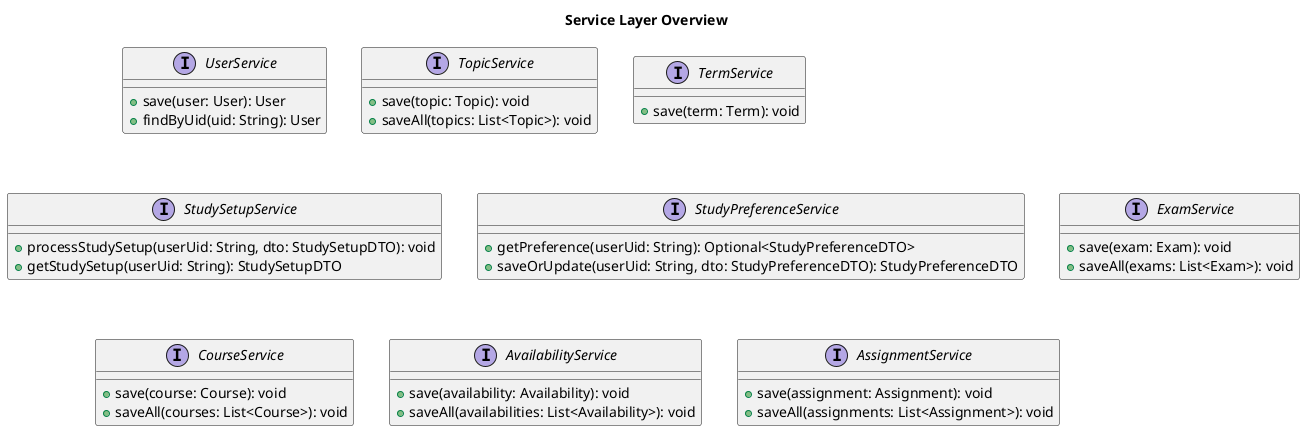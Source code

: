 @startuml
title Service Layer Overview

    interface UserService {
        + save(user: User): User
        + findByUid(uid: String): User
    }

    interface TopicService {
        + save(topic: Topic): void
        + saveAll(topics: List<Topic>): void
    }

    interface TermService {
        + save(term: Term): void
    }

    interface StudySetupService {
        + processStudySetup(userUid: String, dto: StudySetupDTO): void
        + getStudySetup(userUid: String): StudySetupDTO
    }

    interface StudyPreferenceService {
        + getPreference(userUid: String): Optional<StudyPreferenceDTO>
        + saveOrUpdate(userUid: String, dto: StudyPreferenceDTO): StudyPreferenceDTO
    }

    interface ExamService {
        + save(exam: Exam): void
        + saveAll(exams: List<Exam>): void
    }

    interface CourseService {
        + save(course: Course): void
        + saveAll(courses: List<Course>): void
    }

    interface AvailabilityService {
        + save(availability: Availability): void
        + saveAll(availabilities: List<Availability>): void
    }

    interface AssignmentService {
        + save(assignment: Assignment): void
        + saveAll(assignments: List<Assignment>): void
    }

@enduml
